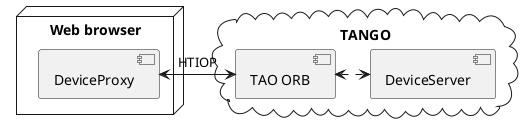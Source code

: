 @startuml

node "Web browser" {
  component DeviceProxy
}

cloud "TANGO" {
  component "TAO ORB" as ORB
  component DeviceServer
}

DeviceProxy <-> ORB : HTIOP
ORB <.> DeviceServer

@enduml
